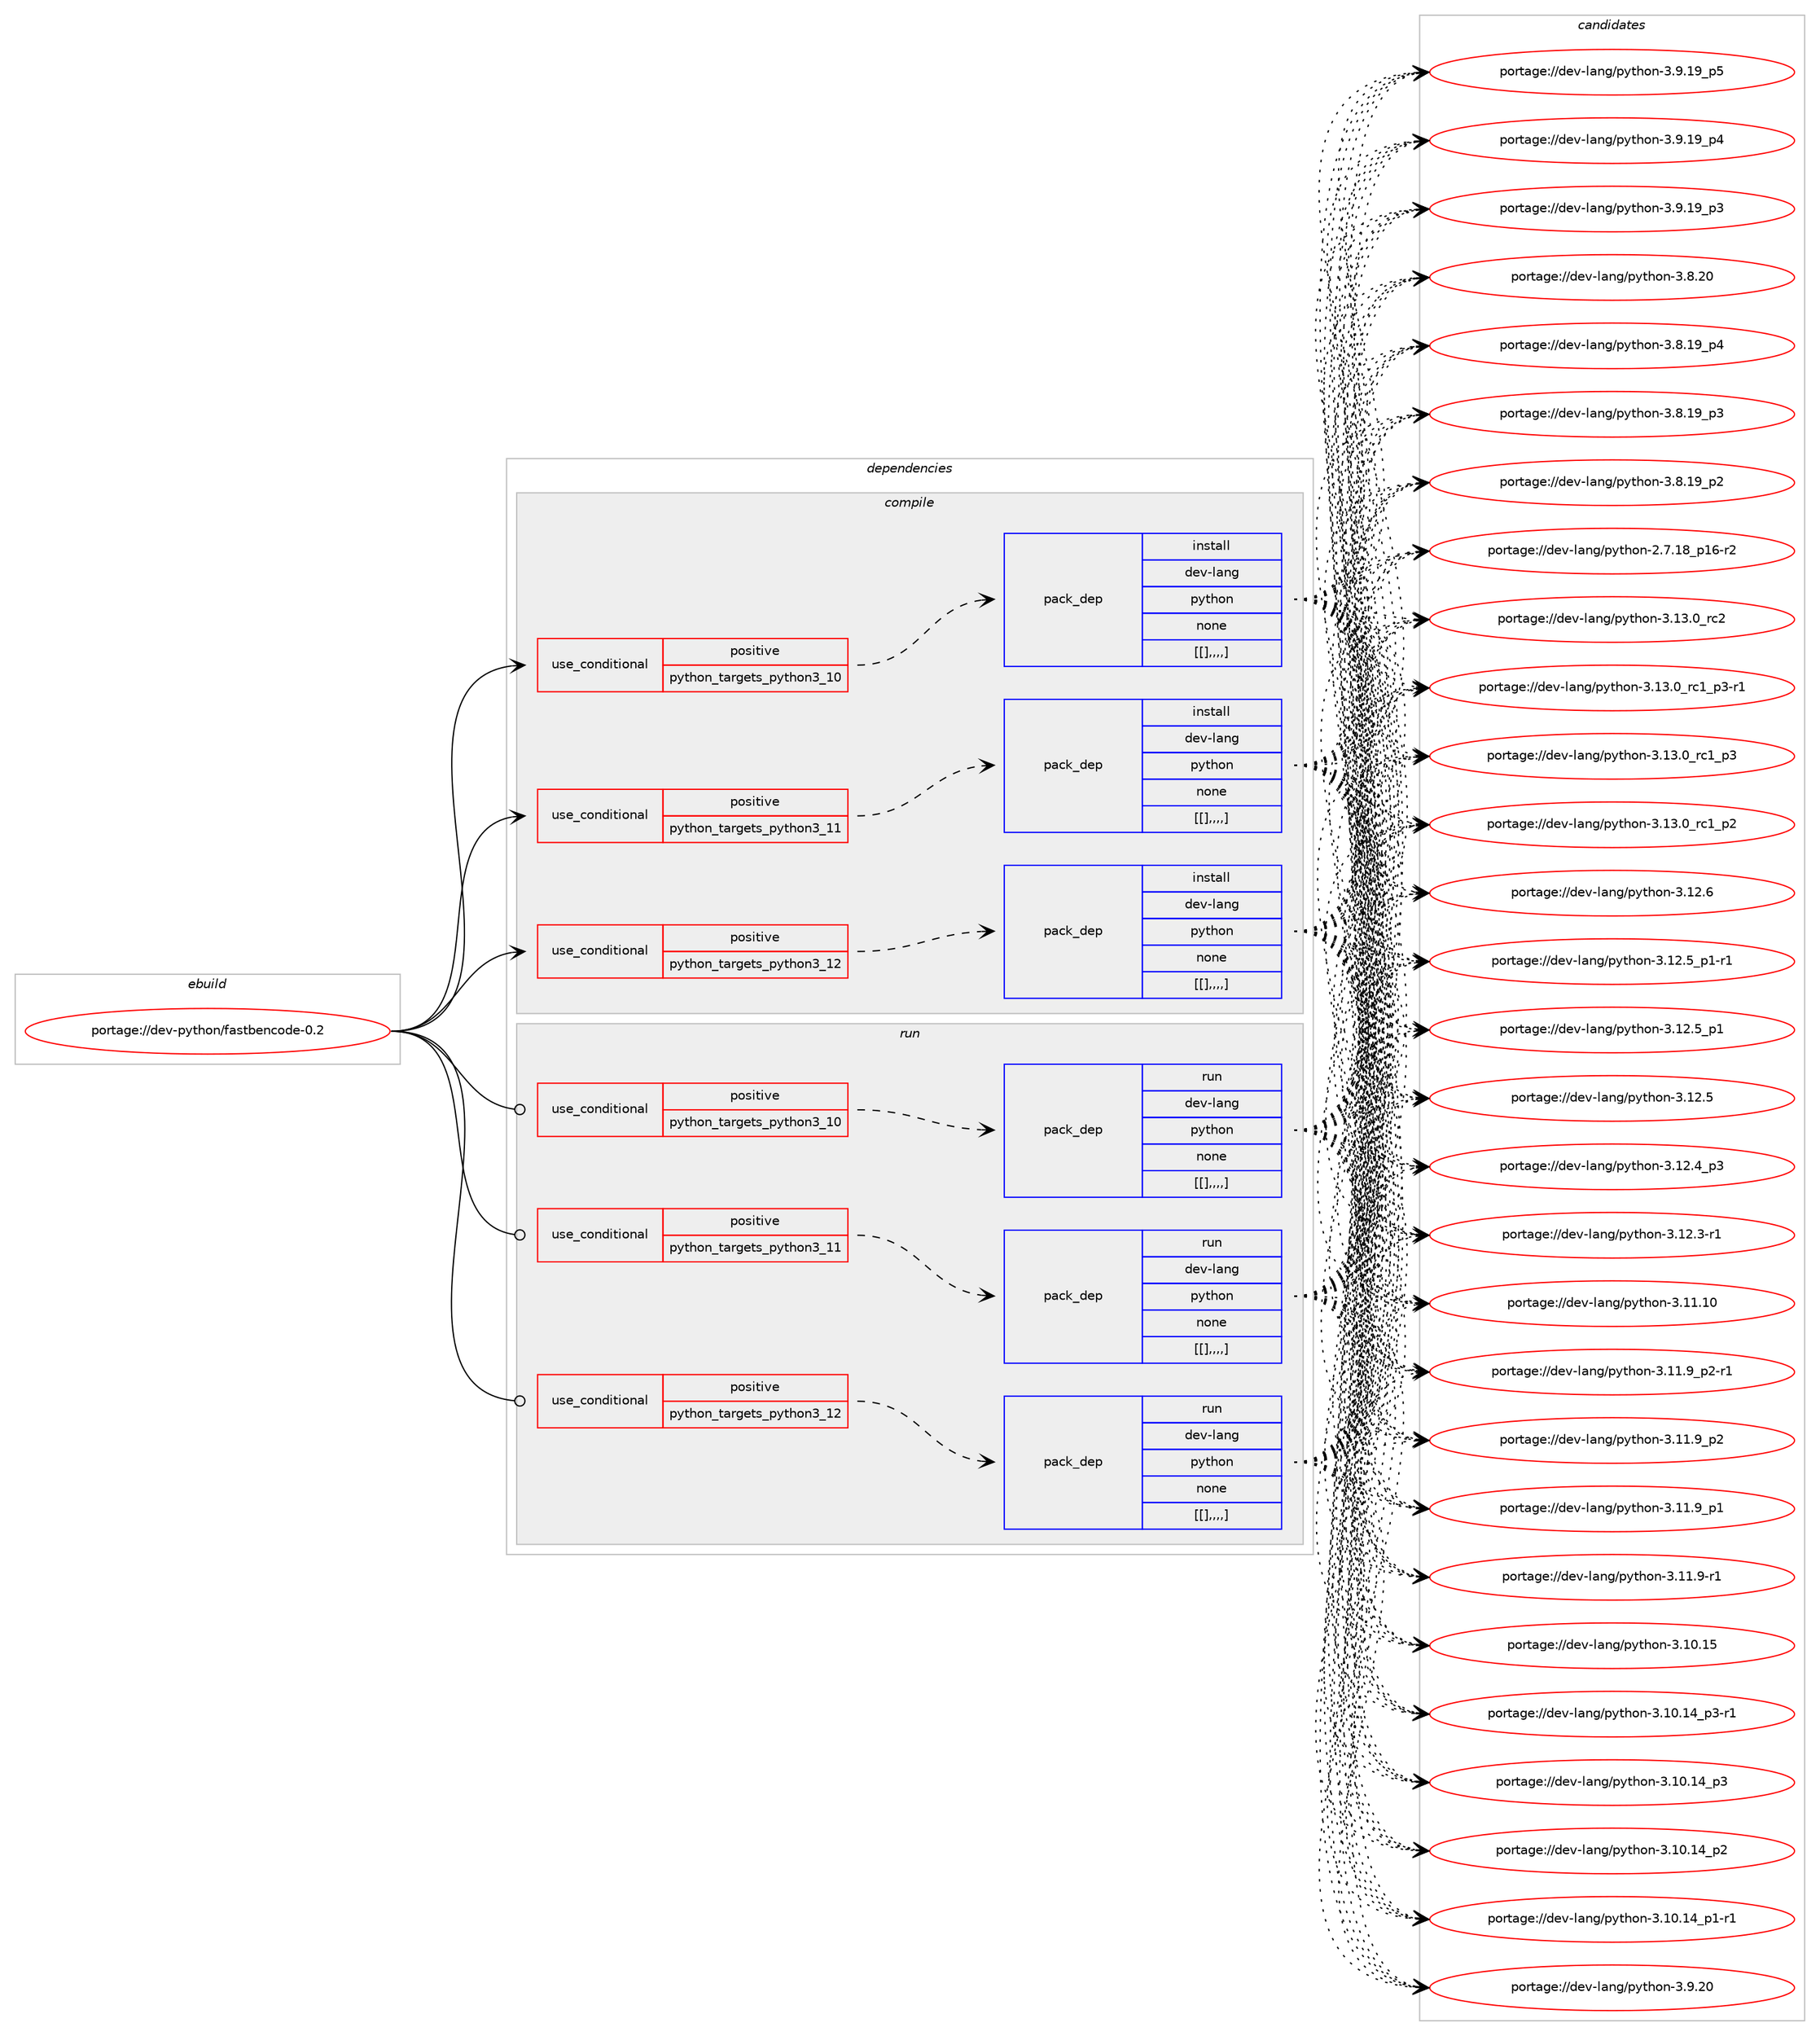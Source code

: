 digraph prolog {

# *************
# Graph options
# *************

newrank=true;
concentrate=true;
compound=true;
graph [rankdir=LR,fontname=Helvetica,fontsize=10,ranksep=1.5];#, ranksep=2.5, nodesep=0.2];
edge  [arrowhead=vee];
node  [fontname=Helvetica,fontsize=10];

# **********
# The ebuild
# **********

subgraph cluster_leftcol {
color=gray;
label=<<i>ebuild</i>>;
id [label="portage://dev-python/fastbencode-0.2", color=red, width=4, href="../dev-python/fastbencode-0.2.svg"];
}

# ****************
# The dependencies
# ****************

subgraph cluster_midcol {
color=gray;
label=<<i>dependencies</i>>;
subgraph cluster_compile {
fillcolor="#eeeeee";
style=filled;
label=<<i>compile</i>>;
subgraph cond33269 {
dependency147046 [label=<<TABLE BORDER="0" CELLBORDER="1" CELLSPACING="0" CELLPADDING="4"><TR><TD ROWSPAN="3" CELLPADDING="10">use_conditional</TD></TR><TR><TD>positive</TD></TR><TR><TD>python_targets_python3_10</TD></TR></TABLE>>, shape=none, color=red];
subgraph pack112559 {
dependency147047 [label=<<TABLE BORDER="0" CELLBORDER="1" CELLSPACING="0" CELLPADDING="4" WIDTH="220"><TR><TD ROWSPAN="6" CELLPADDING="30">pack_dep</TD></TR><TR><TD WIDTH="110">install</TD></TR><TR><TD>dev-lang</TD></TR><TR><TD>python</TD></TR><TR><TD>none</TD></TR><TR><TD>[[],,,,]</TD></TR></TABLE>>, shape=none, color=blue];
}
dependency147046:e -> dependency147047:w [weight=20,style="dashed",arrowhead="vee"];
}
id:e -> dependency147046:w [weight=20,style="solid",arrowhead="vee"];
subgraph cond33270 {
dependency147048 [label=<<TABLE BORDER="0" CELLBORDER="1" CELLSPACING="0" CELLPADDING="4"><TR><TD ROWSPAN="3" CELLPADDING="10">use_conditional</TD></TR><TR><TD>positive</TD></TR><TR><TD>python_targets_python3_11</TD></TR></TABLE>>, shape=none, color=red];
subgraph pack112560 {
dependency147049 [label=<<TABLE BORDER="0" CELLBORDER="1" CELLSPACING="0" CELLPADDING="4" WIDTH="220"><TR><TD ROWSPAN="6" CELLPADDING="30">pack_dep</TD></TR><TR><TD WIDTH="110">install</TD></TR><TR><TD>dev-lang</TD></TR><TR><TD>python</TD></TR><TR><TD>none</TD></TR><TR><TD>[[],,,,]</TD></TR></TABLE>>, shape=none, color=blue];
}
dependency147048:e -> dependency147049:w [weight=20,style="dashed",arrowhead="vee"];
}
id:e -> dependency147048:w [weight=20,style="solid",arrowhead="vee"];
subgraph cond33271 {
dependency147050 [label=<<TABLE BORDER="0" CELLBORDER="1" CELLSPACING="0" CELLPADDING="4"><TR><TD ROWSPAN="3" CELLPADDING="10">use_conditional</TD></TR><TR><TD>positive</TD></TR><TR><TD>python_targets_python3_12</TD></TR></TABLE>>, shape=none, color=red];
subgraph pack112561 {
dependency147051 [label=<<TABLE BORDER="0" CELLBORDER="1" CELLSPACING="0" CELLPADDING="4" WIDTH="220"><TR><TD ROWSPAN="6" CELLPADDING="30">pack_dep</TD></TR><TR><TD WIDTH="110">install</TD></TR><TR><TD>dev-lang</TD></TR><TR><TD>python</TD></TR><TR><TD>none</TD></TR><TR><TD>[[],,,,]</TD></TR></TABLE>>, shape=none, color=blue];
}
dependency147050:e -> dependency147051:w [weight=20,style="dashed",arrowhead="vee"];
}
id:e -> dependency147050:w [weight=20,style="solid",arrowhead="vee"];
}
subgraph cluster_compileandrun {
fillcolor="#eeeeee";
style=filled;
label=<<i>compile and run</i>>;
}
subgraph cluster_run {
fillcolor="#eeeeee";
style=filled;
label=<<i>run</i>>;
subgraph cond33272 {
dependency147052 [label=<<TABLE BORDER="0" CELLBORDER="1" CELLSPACING="0" CELLPADDING="4"><TR><TD ROWSPAN="3" CELLPADDING="10">use_conditional</TD></TR><TR><TD>positive</TD></TR><TR><TD>python_targets_python3_10</TD></TR></TABLE>>, shape=none, color=red];
subgraph pack112562 {
dependency147053 [label=<<TABLE BORDER="0" CELLBORDER="1" CELLSPACING="0" CELLPADDING="4" WIDTH="220"><TR><TD ROWSPAN="6" CELLPADDING="30">pack_dep</TD></TR><TR><TD WIDTH="110">run</TD></TR><TR><TD>dev-lang</TD></TR><TR><TD>python</TD></TR><TR><TD>none</TD></TR><TR><TD>[[],,,,]</TD></TR></TABLE>>, shape=none, color=blue];
}
dependency147052:e -> dependency147053:w [weight=20,style="dashed",arrowhead="vee"];
}
id:e -> dependency147052:w [weight=20,style="solid",arrowhead="odot"];
subgraph cond33273 {
dependency147054 [label=<<TABLE BORDER="0" CELLBORDER="1" CELLSPACING="0" CELLPADDING="4"><TR><TD ROWSPAN="3" CELLPADDING="10">use_conditional</TD></TR><TR><TD>positive</TD></TR><TR><TD>python_targets_python3_11</TD></TR></TABLE>>, shape=none, color=red];
subgraph pack112563 {
dependency147055 [label=<<TABLE BORDER="0" CELLBORDER="1" CELLSPACING="0" CELLPADDING="4" WIDTH="220"><TR><TD ROWSPAN="6" CELLPADDING="30">pack_dep</TD></TR><TR><TD WIDTH="110">run</TD></TR><TR><TD>dev-lang</TD></TR><TR><TD>python</TD></TR><TR><TD>none</TD></TR><TR><TD>[[],,,,]</TD></TR></TABLE>>, shape=none, color=blue];
}
dependency147054:e -> dependency147055:w [weight=20,style="dashed",arrowhead="vee"];
}
id:e -> dependency147054:w [weight=20,style="solid",arrowhead="odot"];
subgraph cond33274 {
dependency147056 [label=<<TABLE BORDER="0" CELLBORDER="1" CELLSPACING="0" CELLPADDING="4"><TR><TD ROWSPAN="3" CELLPADDING="10">use_conditional</TD></TR><TR><TD>positive</TD></TR><TR><TD>python_targets_python3_12</TD></TR></TABLE>>, shape=none, color=red];
subgraph pack112564 {
dependency147057 [label=<<TABLE BORDER="0" CELLBORDER="1" CELLSPACING="0" CELLPADDING="4" WIDTH="220"><TR><TD ROWSPAN="6" CELLPADDING="30">pack_dep</TD></TR><TR><TD WIDTH="110">run</TD></TR><TR><TD>dev-lang</TD></TR><TR><TD>python</TD></TR><TR><TD>none</TD></TR><TR><TD>[[],,,,]</TD></TR></TABLE>>, shape=none, color=blue];
}
dependency147056:e -> dependency147057:w [weight=20,style="dashed",arrowhead="vee"];
}
id:e -> dependency147056:w [weight=20,style="solid",arrowhead="odot"];
}
}

# **************
# The candidates
# **************

subgraph cluster_choices {
rank=same;
color=gray;
label=<<i>candidates</i>>;

subgraph choice112559 {
color=black;
nodesep=1;
choice10010111845108971101034711212111610411111045514649514648951149950 [label="portage://dev-lang/python-3.13.0_rc2", color=red, width=4,href="../dev-lang/python-3.13.0_rc2.svg"];
choice1001011184510897110103471121211161041111104551464951464895114994995112514511449 [label="portage://dev-lang/python-3.13.0_rc1_p3-r1", color=red, width=4,href="../dev-lang/python-3.13.0_rc1_p3-r1.svg"];
choice100101118451089711010347112121116104111110455146495146489511499499511251 [label="portage://dev-lang/python-3.13.0_rc1_p3", color=red, width=4,href="../dev-lang/python-3.13.0_rc1_p3.svg"];
choice100101118451089711010347112121116104111110455146495146489511499499511250 [label="portage://dev-lang/python-3.13.0_rc1_p2", color=red, width=4,href="../dev-lang/python-3.13.0_rc1_p2.svg"];
choice10010111845108971101034711212111610411111045514649504654 [label="portage://dev-lang/python-3.12.6", color=red, width=4,href="../dev-lang/python-3.12.6.svg"];
choice1001011184510897110103471121211161041111104551464950465395112494511449 [label="portage://dev-lang/python-3.12.5_p1-r1", color=red, width=4,href="../dev-lang/python-3.12.5_p1-r1.svg"];
choice100101118451089711010347112121116104111110455146495046539511249 [label="portage://dev-lang/python-3.12.5_p1", color=red, width=4,href="../dev-lang/python-3.12.5_p1.svg"];
choice10010111845108971101034711212111610411111045514649504653 [label="portage://dev-lang/python-3.12.5", color=red, width=4,href="../dev-lang/python-3.12.5.svg"];
choice100101118451089711010347112121116104111110455146495046529511251 [label="portage://dev-lang/python-3.12.4_p3", color=red, width=4,href="../dev-lang/python-3.12.4_p3.svg"];
choice100101118451089711010347112121116104111110455146495046514511449 [label="portage://dev-lang/python-3.12.3-r1", color=red, width=4,href="../dev-lang/python-3.12.3-r1.svg"];
choice1001011184510897110103471121211161041111104551464949464948 [label="portage://dev-lang/python-3.11.10", color=red, width=4,href="../dev-lang/python-3.11.10.svg"];
choice1001011184510897110103471121211161041111104551464949465795112504511449 [label="portage://dev-lang/python-3.11.9_p2-r1", color=red, width=4,href="../dev-lang/python-3.11.9_p2-r1.svg"];
choice100101118451089711010347112121116104111110455146494946579511250 [label="portage://dev-lang/python-3.11.9_p2", color=red, width=4,href="../dev-lang/python-3.11.9_p2.svg"];
choice100101118451089711010347112121116104111110455146494946579511249 [label="portage://dev-lang/python-3.11.9_p1", color=red, width=4,href="../dev-lang/python-3.11.9_p1.svg"];
choice100101118451089711010347112121116104111110455146494946574511449 [label="portage://dev-lang/python-3.11.9-r1", color=red, width=4,href="../dev-lang/python-3.11.9-r1.svg"];
choice1001011184510897110103471121211161041111104551464948464953 [label="portage://dev-lang/python-3.10.15", color=red, width=4,href="../dev-lang/python-3.10.15.svg"];
choice100101118451089711010347112121116104111110455146494846495295112514511449 [label="portage://dev-lang/python-3.10.14_p3-r1", color=red, width=4,href="../dev-lang/python-3.10.14_p3-r1.svg"];
choice10010111845108971101034711212111610411111045514649484649529511251 [label="portage://dev-lang/python-3.10.14_p3", color=red, width=4,href="../dev-lang/python-3.10.14_p3.svg"];
choice10010111845108971101034711212111610411111045514649484649529511250 [label="portage://dev-lang/python-3.10.14_p2", color=red, width=4,href="../dev-lang/python-3.10.14_p2.svg"];
choice100101118451089711010347112121116104111110455146494846495295112494511449 [label="portage://dev-lang/python-3.10.14_p1-r1", color=red, width=4,href="../dev-lang/python-3.10.14_p1-r1.svg"];
choice10010111845108971101034711212111610411111045514657465048 [label="portage://dev-lang/python-3.9.20", color=red, width=4,href="../dev-lang/python-3.9.20.svg"];
choice100101118451089711010347112121116104111110455146574649579511253 [label="portage://dev-lang/python-3.9.19_p5", color=red, width=4,href="../dev-lang/python-3.9.19_p5.svg"];
choice100101118451089711010347112121116104111110455146574649579511252 [label="portage://dev-lang/python-3.9.19_p4", color=red, width=4,href="../dev-lang/python-3.9.19_p4.svg"];
choice100101118451089711010347112121116104111110455146574649579511251 [label="portage://dev-lang/python-3.9.19_p3", color=red, width=4,href="../dev-lang/python-3.9.19_p3.svg"];
choice10010111845108971101034711212111610411111045514656465048 [label="portage://dev-lang/python-3.8.20", color=red, width=4,href="../dev-lang/python-3.8.20.svg"];
choice100101118451089711010347112121116104111110455146564649579511252 [label="portage://dev-lang/python-3.8.19_p4", color=red, width=4,href="../dev-lang/python-3.8.19_p4.svg"];
choice100101118451089711010347112121116104111110455146564649579511251 [label="portage://dev-lang/python-3.8.19_p3", color=red, width=4,href="../dev-lang/python-3.8.19_p3.svg"];
choice100101118451089711010347112121116104111110455146564649579511250 [label="portage://dev-lang/python-3.8.19_p2", color=red, width=4,href="../dev-lang/python-3.8.19_p2.svg"];
choice100101118451089711010347112121116104111110455046554649569511249544511450 [label="portage://dev-lang/python-2.7.18_p16-r2", color=red, width=4,href="../dev-lang/python-2.7.18_p16-r2.svg"];
dependency147047:e -> choice10010111845108971101034711212111610411111045514649514648951149950:w [style=dotted,weight="100"];
dependency147047:e -> choice1001011184510897110103471121211161041111104551464951464895114994995112514511449:w [style=dotted,weight="100"];
dependency147047:e -> choice100101118451089711010347112121116104111110455146495146489511499499511251:w [style=dotted,weight="100"];
dependency147047:e -> choice100101118451089711010347112121116104111110455146495146489511499499511250:w [style=dotted,weight="100"];
dependency147047:e -> choice10010111845108971101034711212111610411111045514649504654:w [style=dotted,weight="100"];
dependency147047:e -> choice1001011184510897110103471121211161041111104551464950465395112494511449:w [style=dotted,weight="100"];
dependency147047:e -> choice100101118451089711010347112121116104111110455146495046539511249:w [style=dotted,weight="100"];
dependency147047:e -> choice10010111845108971101034711212111610411111045514649504653:w [style=dotted,weight="100"];
dependency147047:e -> choice100101118451089711010347112121116104111110455146495046529511251:w [style=dotted,weight="100"];
dependency147047:e -> choice100101118451089711010347112121116104111110455146495046514511449:w [style=dotted,weight="100"];
dependency147047:e -> choice1001011184510897110103471121211161041111104551464949464948:w [style=dotted,weight="100"];
dependency147047:e -> choice1001011184510897110103471121211161041111104551464949465795112504511449:w [style=dotted,weight="100"];
dependency147047:e -> choice100101118451089711010347112121116104111110455146494946579511250:w [style=dotted,weight="100"];
dependency147047:e -> choice100101118451089711010347112121116104111110455146494946579511249:w [style=dotted,weight="100"];
dependency147047:e -> choice100101118451089711010347112121116104111110455146494946574511449:w [style=dotted,weight="100"];
dependency147047:e -> choice1001011184510897110103471121211161041111104551464948464953:w [style=dotted,weight="100"];
dependency147047:e -> choice100101118451089711010347112121116104111110455146494846495295112514511449:w [style=dotted,weight="100"];
dependency147047:e -> choice10010111845108971101034711212111610411111045514649484649529511251:w [style=dotted,weight="100"];
dependency147047:e -> choice10010111845108971101034711212111610411111045514649484649529511250:w [style=dotted,weight="100"];
dependency147047:e -> choice100101118451089711010347112121116104111110455146494846495295112494511449:w [style=dotted,weight="100"];
dependency147047:e -> choice10010111845108971101034711212111610411111045514657465048:w [style=dotted,weight="100"];
dependency147047:e -> choice100101118451089711010347112121116104111110455146574649579511253:w [style=dotted,weight="100"];
dependency147047:e -> choice100101118451089711010347112121116104111110455146574649579511252:w [style=dotted,weight="100"];
dependency147047:e -> choice100101118451089711010347112121116104111110455146574649579511251:w [style=dotted,weight="100"];
dependency147047:e -> choice10010111845108971101034711212111610411111045514656465048:w [style=dotted,weight="100"];
dependency147047:e -> choice100101118451089711010347112121116104111110455146564649579511252:w [style=dotted,weight="100"];
dependency147047:e -> choice100101118451089711010347112121116104111110455146564649579511251:w [style=dotted,weight="100"];
dependency147047:e -> choice100101118451089711010347112121116104111110455146564649579511250:w [style=dotted,weight="100"];
dependency147047:e -> choice100101118451089711010347112121116104111110455046554649569511249544511450:w [style=dotted,weight="100"];
}
subgraph choice112560 {
color=black;
nodesep=1;
choice10010111845108971101034711212111610411111045514649514648951149950 [label="portage://dev-lang/python-3.13.0_rc2", color=red, width=4,href="../dev-lang/python-3.13.0_rc2.svg"];
choice1001011184510897110103471121211161041111104551464951464895114994995112514511449 [label="portage://dev-lang/python-3.13.0_rc1_p3-r1", color=red, width=4,href="../dev-lang/python-3.13.0_rc1_p3-r1.svg"];
choice100101118451089711010347112121116104111110455146495146489511499499511251 [label="portage://dev-lang/python-3.13.0_rc1_p3", color=red, width=4,href="../dev-lang/python-3.13.0_rc1_p3.svg"];
choice100101118451089711010347112121116104111110455146495146489511499499511250 [label="portage://dev-lang/python-3.13.0_rc1_p2", color=red, width=4,href="../dev-lang/python-3.13.0_rc1_p2.svg"];
choice10010111845108971101034711212111610411111045514649504654 [label="portage://dev-lang/python-3.12.6", color=red, width=4,href="../dev-lang/python-3.12.6.svg"];
choice1001011184510897110103471121211161041111104551464950465395112494511449 [label="portage://dev-lang/python-3.12.5_p1-r1", color=red, width=4,href="../dev-lang/python-3.12.5_p1-r1.svg"];
choice100101118451089711010347112121116104111110455146495046539511249 [label="portage://dev-lang/python-3.12.5_p1", color=red, width=4,href="../dev-lang/python-3.12.5_p1.svg"];
choice10010111845108971101034711212111610411111045514649504653 [label="portage://dev-lang/python-3.12.5", color=red, width=4,href="../dev-lang/python-3.12.5.svg"];
choice100101118451089711010347112121116104111110455146495046529511251 [label="portage://dev-lang/python-3.12.4_p3", color=red, width=4,href="../dev-lang/python-3.12.4_p3.svg"];
choice100101118451089711010347112121116104111110455146495046514511449 [label="portage://dev-lang/python-3.12.3-r1", color=red, width=4,href="../dev-lang/python-3.12.3-r1.svg"];
choice1001011184510897110103471121211161041111104551464949464948 [label="portage://dev-lang/python-3.11.10", color=red, width=4,href="../dev-lang/python-3.11.10.svg"];
choice1001011184510897110103471121211161041111104551464949465795112504511449 [label="portage://dev-lang/python-3.11.9_p2-r1", color=red, width=4,href="../dev-lang/python-3.11.9_p2-r1.svg"];
choice100101118451089711010347112121116104111110455146494946579511250 [label="portage://dev-lang/python-3.11.9_p2", color=red, width=4,href="../dev-lang/python-3.11.9_p2.svg"];
choice100101118451089711010347112121116104111110455146494946579511249 [label="portage://dev-lang/python-3.11.9_p1", color=red, width=4,href="../dev-lang/python-3.11.9_p1.svg"];
choice100101118451089711010347112121116104111110455146494946574511449 [label="portage://dev-lang/python-3.11.9-r1", color=red, width=4,href="../dev-lang/python-3.11.9-r1.svg"];
choice1001011184510897110103471121211161041111104551464948464953 [label="portage://dev-lang/python-3.10.15", color=red, width=4,href="../dev-lang/python-3.10.15.svg"];
choice100101118451089711010347112121116104111110455146494846495295112514511449 [label="portage://dev-lang/python-3.10.14_p3-r1", color=red, width=4,href="../dev-lang/python-3.10.14_p3-r1.svg"];
choice10010111845108971101034711212111610411111045514649484649529511251 [label="portage://dev-lang/python-3.10.14_p3", color=red, width=4,href="../dev-lang/python-3.10.14_p3.svg"];
choice10010111845108971101034711212111610411111045514649484649529511250 [label="portage://dev-lang/python-3.10.14_p2", color=red, width=4,href="../dev-lang/python-3.10.14_p2.svg"];
choice100101118451089711010347112121116104111110455146494846495295112494511449 [label="portage://dev-lang/python-3.10.14_p1-r1", color=red, width=4,href="../dev-lang/python-3.10.14_p1-r1.svg"];
choice10010111845108971101034711212111610411111045514657465048 [label="portage://dev-lang/python-3.9.20", color=red, width=4,href="../dev-lang/python-3.9.20.svg"];
choice100101118451089711010347112121116104111110455146574649579511253 [label="portage://dev-lang/python-3.9.19_p5", color=red, width=4,href="../dev-lang/python-3.9.19_p5.svg"];
choice100101118451089711010347112121116104111110455146574649579511252 [label="portage://dev-lang/python-3.9.19_p4", color=red, width=4,href="../dev-lang/python-3.9.19_p4.svg"];
choice100101118451089711010347112121116104111110455146574649579511251 [label="portage://dev-lang/python-3.9.19_p3", color=red, width=4,href="../dev-lang/python-3.9.19_p3.svg"];
choice10010111845108971101034711212111610411111045514656465048 [label="portage://dev-lang/python-3.8.20", color=red, width=4,href="../dev-lang/python-3.8.20.svg"];
choice100101118451089711010347112121116104111110455146564649579511252 [label="portage://dev-lang/python-3.8.19_p4", color=red, width=4,href="../dev-lang/python-3.8.19_p4.svg"];
choice100101118451089711010347112121116104111110455146564649579511251 [label="portage://dev-lang/python-3.8.19_p3", color=red, width=4,href="../dev-lang/python-3.8.19_p3.svg"];
choice100101118451089711010347112121116104111110455146564649579511250 [label="portage://dev-lang/python-3.8.19_p2", color=red, width=4,href="../dev-lang/python-3.8.19_p2.svg"];
choice100101118451089711010347112121116104111110455046554649569511249544511450 [label="portage://dev-lang/python-2.7.18_p16-r2", color=red, width=4,href="../dev-lang/python-2.7.18_p16-r2.svg"];
dependency147049:e -> choice10010111845108971101034711212111610411111045514649514648951149950:w [style=dotted,weight="100"];
dependency147049:e -> choice1001011184510897110103471121211161041111104551464951464895114994995112514511449:w [style=dotted,weight="100"];
dependency147049:e -> choice100101118451089711010347112121116104111110455146495146489511499499511251:w [style=dotted,weight="100"];
dependency147049:e -> choice100101118451089711010347112121116104111110455146495146489511499499511250:w [style=dotted,weight="100"];
dependency147049:e -> choice10010111845108971101034711212111610411111045514649504654:w [style=dotted,weight="100"];
dependency147049:e -> choice1001011184510897110103471121211161041111104551464950465395112494511449:w [style=dotted,weight="100"];
dependency147049:e -> choice100101118451089711010347112121116104111110455146495046539511249:w [style=dotted,weight="100"];
dependency147049:e -> choice10010111845108971101034711212111610411111045514649504653:w [style=dotted,weight="100"];
dependency147049:e -> choice100101118451089711010347112121116104111110455146495046529511251:w [style=dotted,weight="100"];
dependency147049:e -> choice100101118451089711010347112121116104111110455146495046514511449:w [style=dotted,weight="100"];
dependency147049:e -> choice1001011184510897110103471121211161041111104551464949464948:w [style=dotted,weight="100"];
dependency147049:e -> choice1001011184510897110103471121211161041111104551464949465795112504511449:w [style=dotted,weight="100"];
dependency147049:e -> choice100101118451089711010347112121116104111110455146494946579511250:w [style=dotted,weight="100"];
dependency147049:e -> choice100101118451089711010347112121116104111110455146494946579511249:w [style=dotted,weight="100"];
dependency147049:e -> choice100101118451089711010347112121116104111110455146494946574511449:w [style=dotted,weight="100"];
dependency147049:e -> choice1001011184510897110103471121211161041111104551464948464953:w [style=dotted,weight="100"];
dependency147049:e -> choice100101118451089711010347112121116104111110455146494846495295112514511449:w [style=dotted,weight="100"];
dependency147049:e -> choice10010111845108971101034711212111610411111045514649484649529511251:w [style=dotted,weight="100"];
dependency147049:e -> choice10010111845108971101034711212111610411111045514649484649529511250:w [style=dotted,weight="100"];
dependency147049:e -> choice100101118451089711010347112121116104111110455146494846495295112494511449:w [style=dotted,weight="100"];
dependency147049:e -> choice10010111845108971101034711212111610411111045514657465048:w [style=dotted,weight="100"];
dependency147049:e -> choice100101118451089711010347112121116104111110455146574649579511253:w [style=dotted,weight="100"];
dependency147049:e -> choice100101118451089711010347112121116104111110455146574649579511252:w [style=dotted,weight="100"];
dependency147049:e -> choice100101118451089711010347112121116104111110455146574649579511251:w [style=dotted,weight="100"];
dependency147049:e -> choice10010111845108971101034711212111610411111045514656465048:w [style=dotted,weight="100"];
dependency147049:e -> choice100101118451089711010347112121116104111110455146564649579511252:w [style=dotted,weight="100"];
dependency147049:e -> choice100101118451089711010347112121116104111110455146564649579511251:w [style=dotted,weight="100"];
dependency147049:e -> choice100101118451089711010347112121116104111110455146564649579511250:w [style=dotted,weight="100"];
dependency147049:e -> choice100101118451089711010347112121116104111110455046554649569511249544511450:w [style=dotted,weight="100"];
}
subgraph choice112561 {
color=black;
nodesep=1;
choice10010111845108971101034711212111610411111045514649514648951149950 [label="portage://dev-lang/python-3.13.0_rc2", color=red, width=4,href="../dev-lang/python-3.13.0_rc2.svg"];
choice1001011184510897110103471121211161041111104551464951464895114994995112514511449 [label="portage://dev-lang/python-3.13.0_rc1_p3-r1", color=red, width=4,href="../dev-lang/python-3.13.0_rc1_p3-r1.svg"];
choice100101118451089711010347112121116104111110455146495146489511499499511251 [label="portage://dev-lang/python-3.13.0_rc1_p3", color=red, width=4,href="../dev-lang/python-3.13.0_rc1_p3.svg"];
choice100101118451089711010347112121116104111110455146495146489511499499511250 [label="portage://dev-lang/python-3.13.0_rc1_p2", color=red, width=4,href="../dev-lang/python-3.13.0_rc1_p2.svg"];
choice10010111845108971101034711212111610411111045514649504654 [label="portage://dev-lang/python-3.12.6", color=red, width=4,href="../dev-lang/python-3.12.6.svg"];
choice1001011184510897110103471121211161041111104551464950465395112494511449 [label="portage://dev-lang/python-3.12.5_p1-r1", color=red, width=4,href="../dev-lang/python-3.12.5_p1-r1.svg"];
choice100101118451089711010347112121116104111110455146495046539511249 [label="portage://dev-lang/python-3.12.5_p1", color=red, width=4,href="../dev-lang/python-3.12.5_p1.svg"];
choice10010111845108971101034711212111610411111045514649504653 [label="portage://dev-lang/python-3.12.5", color=red, width=4,href="../dev-lang/python-3.12.5.svg"];
choice100101118451089711010347112121116104111110455146495046529511251 [label="portage://dev-lang/python-3.12.4_p3", color=red, width=4,href="../dev-lang/python-3.12.4_p3.svg"];
choice100101118451089711010347112121116104111110455146495046514511449 [label="portage://dev-lang/python-3.12.3-r1", color=red, width=4,href="../dev-lang/python-3.12.3-r1.svg"];
choice1001011184510897110103471121211161041111104551464949464948 [label="portage://dev-lang/python-3.11.10", color=red, width=4,href="../dev-lang/python-3.11.10.svg"];
choice1001011184510897110103471121211161041111104551464949465795112504511449 [label="portage://dev-lang/python-3.11.9_p2-r1", color=red, width=4,href="../dev-lang/python-3.11.9_p2-r1.svg"];
choice100101118451089711010347112121116104111110455146494946579511250 [label="portage://dev-lang/python-3.11.9_p2", color=red, width=4,href="../dev-lang/python-3.11.9_p2.svg"];
choice100101118451089711010347112121116104111110455146494946579511249 [label="portage://dev-lang/python-3.11.9_p1", color=red, width=4,href="../dev-lang/python-3.11.9_p1.svg"];
choice100101118451089711010347112121116104111110455146494946574511449 [label="portage://dev-lang/python-3.11.9-r1", color=red, width=4,href="../dev-lang/python-3.11.9-r1.svg"];
choice1001011184510897110103471121211161041111104551464948464953 [label="portage://dev-lang/python-3.10.15", color=red, width=4,href="../dev-lang/python-3.10.15.svg"];
choice100101118451089711010347112121116104111110455146494846495295112514511449 [label="portage://dev-lang/python-3.10.14_p3-r1", color=red, width=4,href="../dev-lang/python-3.10.14_p3-r1.svg"];
choice10010111845108971101034711212111610411111045514649484649529511251 [label="portage://dev-lang/python-3.10.14_p3", color=red, width=4,href="../dev-lang/python-3.10.14_p3.svg"];
choice10010111845108971101034711212111610411111045514649484649529511250 [label="portage://dev-lang/python-3.10.14_p2", color=red, width=4,href="../dev-lang/python-3.10.14_p2.svg"];
choice100101118451089711010347112121116104111110455146494846495295112494511449 [label="portage://dev-lang/python-3.10.14_p1-r1", color=red, width=4,href="../dev-lang/python-3.10.14_p1-r1.svg"];
choice10010111845108971101034711212111610411111045514657465048 [label="portage://dev-lang/python-3.9.20", color=red, width=4,href="../dev-lang/python-3.9.20.svg"];
choice100101118451089711010347112121116104111110455146574649579511253 [label="portage://dev-lang/python-3.9.19_p5", color=red, width=4,href="../dev-lang/python-3.9.19_p5.svg"];
choice100101118451089711010347112121116104111110455146574649579511252 [label="portage://dev-lang/python-3.9.19_p4", color=red, width=4,href="../dev-lang/python-3.9.19_p4.svg"];
choice100101118451089711010347112121116104111110455146574649579511251 [label="portage://dev-lang/python-3.9.19_p3", color=red, width=4,href="../dev-lang/python-3.9.19_p3.svg"];
choice10010111845108971101034711212111610411111045514656465048 [label="portage://dev-lang/python-3.8.20", color=red, width=4,href="../dev-lang/python-3.8.20.svg"];
choice100101118451089711010347112121116104111110455146564649579511252 [label="portage://dev-lang/python-3.8.19_p4", color=red, width=4,href="../dev-lang/python-3.8.19_p4.svg"];
choice100101118451089711010347112121116104111110455146564649579511251 [label="portage://dev-lang/python-3.8.19_p3", color=red, width=4,href="../dev-lang/python-3.8.19_p3.svg"];
choice100101118451089711010347112121116104111110455146564649579511250 [label="portage://dev-lang/python-3.8.19_p2", color=red, width=4,href="../dev-lang/python-3.8.19_p2.svg"];
choice100101118451089711010347112121116104111110455046554649569511249544511450 [label="portage://dev-lang/python-2.7.18_p16-r2", color=red, width=4,href="../dev-lang/python-2.7.18_p16-r2.svg"];
dependency147051:e -> choice10010111845108971101034711212111610411111045514649514648951149950:w [style=dotted,weight="100"];
dependency147051:e -> choice1001011184510897110103471121211161041111104551464951464895114994995112514511449:w [style=dotted,weight="100"];
dependency147051:e -> choice100101118451089711010347112121116104111110455146495146489511499499511251:w [style=dotted,weight="100"];
dependency147051:e -> choice100101118451089711010347112121116104111110455146495146489511499499511250:w [style=dotted,weight="100"];
dependency147051:e -> choice10010111845108971101034711212111610411111045514649504654:w [style=dotted,weight="100"];
dependency147051:e -> choice1001011184510897110103471121211161041111104551464950465395112494511449:w [style=dotted,weight="100"];
dependency147051:e -> choice100101118451089711010347112121116104111110455146495046539511249:w [style=dotted,weight="100"];
dependency147051:e -> choice10010111845108971101034711212111610411111045514649504653:w [style=dotted,weight="100"];
dependency147051:e -> choice100101118451089711010347112121116104111110455146495046529511251:w [style=dotted,weight="100"];
dependency147051:e -> choice100101118451089711010347112121116104111110455146495046514511449:w [style=dotted,weight="100"];
dependency147051:e -> choice1001011184510897110103471121211161041111104551464949464948:w [style=dotted,weight="100"];
dependency147051:e -> choice1001011184510897110103471121211161041111104551464949465795112504511449:w [style=dotted,weight="100"];
dependency147051:e -> choice100101118451089711010347112121116104111110455146494946579511250:w [style=dotted,weight="100"];
dependency147051:e -> choice100101118451089711010347112121116104111110455146494946579511249:w [style=dotted,weight="100"];
dependency147051:e -> choice100101118451089711010347112121116104111110455146494946574511449:w [style=dotted,weight="100"];
dependency147051:e -> choice1001011184510897110103471121211161041111104551464948464953:w [style=dotted,weight="100"];
dependency147051:e -> choice100101118451089711010347112121116104111110455146494846495295112514511449:w [style=dotted,weight="100"];
dependency147051:e -> choice10010111845108971101034711212111610411111045514649484649529511251:w [style=dotted,weight="100"];
dependency147051:e -> choice10010111845108971101034711212111610411111045514649484649529511250:w [style=dotted,weight="100"];
dependency147051:e -> choice100101118451089711010347112121116104111110455146494846495295112494511449:w [style=dotted,weight="100"];
dependency147051:e -> choice10010111845108971101034711212111610411111045514657465048:w [style=dotted,weight="100"];
dependency147051:e -> choice100101118451089711010347112121116104111110455146574649579511253:w [style=dotted,weight="100"];
dependency147051:e -> choice100101118451089711010347112121116104111110455146574649579511252:w [style=dotted,weight="100"];
dependency147051:e -> choice100101118451089711010347112121116104111110455146574649579511251:w [style=dotted,weight="100"];
dependency147051:e -> choice10010111845108971101034711212111610411111045514656465048:w [style=dotted,weight="100"];
dependency147051:e -> choice100101118451089711010347112121116104111110455146564649579511252:w [style=dotted,weight="100"];
dependency147051:e -> choice100101118451089711010347112121116104111110455146564649579511251:w [style=dotted,weight="100"];
dependency147051:e -> choice100101118451089711010347112121116104111110455146564649579511250:w [style=dotted,weight="100"];
dependency147051:e -> choice100101118451089711010347112121116104111110455046554649569511249544511450:w [style=dotted,weight="100"];
}
subgraph choice112562 {
color=black;
nodesep=1;
choice10010111845108971101034711212111610411111045514649514648951149950 [label="portage://dev-lang/python-3.13.0_rc2", color=red, width=4,href="../dev-lang/python-3.13.0_rc2.svg"];
choice1001011184510897110103471121211161041111104551464951464895114994995112514511449 [label="portage://dev-lang/python-3.13.0_rc1_p3-r1", color=red, width=4,href="../dev-lang/python-3.13.0_rc1_p3-r1.svg"];
choice100101118451089711010347112121116104111110455146495146489511499499511251 [label="portage://dev-lang/python-3.13.0_rc1_p3", color=red, width=4,href="../dev-lang/python-3.13.0_rc1_p3.svg"];
choice100101118451089711010347112121116104111110455146495146489511499499511250 [label="portage://dev-lang/python-3.13.0_rc1_p2", color=red, width=4,href="../dev-lang/python-3.13.0_rc1_p2.svg"];
choice10010111845108971101034711212111610411111045514649504654 [label="portage://dev-lang/python-3.12.6", color=red, width=4,href="../dev-lang/python-3.12.6.svg"];
choice1001011184510897110103471121211161041111104551464950465395112494511449 [label="portage://dev-lang/python-3.12.5_p1-r1", color=red, width=4,href="../dev-lang/python-3.12.5_p1-r1.svg"];
choice100101118451089711010347112121116104111110455146495046539511249 [label="portage://dev-lang/python-3.12.5_p1", color=red, width=4,href="../dev-lang/python-3.12.5_p1.svg"];
choice10010111845108971101034711212111610411111045514649504653 [label="portage://dev-lang/python-3.12.5", color=red, width=4,href="../dev-lang/python-3.12.5.svg"];
choice100101118451089711010347112121116104111110455146495046529511251 [label="portage://dev-lang/python-3.12.4_p3", color=red, width=4,href="../dev-lang/python-3.12.4_p3.svg"];
choice100101118451089711010347112121116104111110455146495046514511449 [label="portage://dev-lang/python-3.12.3-r1", color=red, width=4,href="../dev-lang/python-3.12.3-r1.svg"];
choice1001011184510897110103471121211161041111104551464949464948 [label="portage://dev-lang/python-3.11.10", color=red, width=4,href="../dev-lang/python-3.11.10.svg"];
choice1001011184510897110103471121211161041111104551464949465795112504511449 [label="portage://dev-lang/python-3.11.9_p2-r1", color=red, width=4,href="../dev-lang/python-3.11.9_p2-r1.svg"];
choice100101118451089711010347112121116104111110455146494946579511250 [label="portage://dev-lang/python-3.11.9_p2", color=red, width=4,href="../dev-lang/python-3.11.9_p2.svg"];
choice100101118451089711010347112121116104111110455146494946579511249 [label="portage://dev-lang/python-3.11.9_p1", color=red, width=4,href="../dev-lang/python-3.11.9_p1.svg"];
choice100101118451089711010347112121116104111110455146494946574511449 [label="portage://dev-lang/python-3.11.9-r1", color=red, width=4,href="../dev-lang/python-3.11.9-r1.svg"];
choice1001011184510897110103471121211161041111104551464948464953 [label="portage://dev-lang/python-3.10.15", color=red, width=4,href="../dev-lang/python-3.10.15.svg"];
choice100101118451089711010347112121116104111110455146494846495295112514511449 [label="portage://dev-lang/python-3.10.14_p3-r1", color=red, width=4,href="../dev-lang/python-3.10.14_p3-r1.svg"];
choice10010111845108971101034711212111610411111045514649484649529511251 [label="portage://dev-lang/python-3.10.14_p3", color=red, width=4,href="../dev-lang/python-3.10.14_p3.svg"];
choice10010111845108971101034711212111610411111045514649484649529511250 [label="portage://dev-lang/python-3.10.14_p2", color=red, width=4,href="../dev-lang/python-3.10.14_p2.svg"];
choice100101118451089711010347112121116104111110455146494846495295112494511449 [label="portage://dev-lang/python-3.10.14_p1-r1", color=red, width=4,href="../dev-lang/python-3.10.14_p1-r1.svg"];
choice10010111845108971101034711212111610411111045514657465048 [label="portage://dev-lang/python-3.9.20", color=red, width=4,href="../dev-lang/python-3.9.20.svg"];
choice100101118451089711010347112121116104111110455146574649579511253 [label="portage://dev-lang/python-3.9.19_p5", color=red, width=4,href="../dev-lang/python-3.9.19_p5.svg"];
choice100101118451089711010347112121116104111110455146574649579511252 [label="portage://dev-lang/python-3.9.19_p4", color=red, width=4,href="../dev-lang/python-3.9.19_p4.svg"];
choice100101118451089711010347112121116104111110455146574649579511251 [label="portage://dev-lang/python-3.9.19_p3", color=red, width=4,href="../dev-lang/python-3.9.19_p3.svg"];
choice10010111845108971101034711212111610411111045514656465048 [label="portage://dev-lang/python-3.8.20", color=red, width=4,href="../dev-lang/python-3.8.20.svg"];
choice100101118451089711010347112121116104111110455146564649579511252 [label="portage://dev-lang/python-3.8.19_p4", color=red, width=4,href="../dev-lang/python-3.8.19_p4.svg"];
choice100101118451089711010347112121116104111110455146564649579511251 [label="portage://dev-lang/python-3.8.19_p3", color=red, width=4,href="../dev-lang/python-3.8.19_p3.svg"];
choice100101118451089711010347112121116104111110455146564649579511250 [label="portage://dev-lang/python-3.8.19_p2", color=red, width=4,href="../dev-lang/python-3.8.19_p2.svg"];
choice100101118451089711010347112121116104111110455046554649569511249544511450 [label="portage://dev-lang/python-2.7.18_p16-r2", color=red, width=4,href="../dev-lang/python-2.7.18_p16-r2.svg"];
dependency147053:e -> choice10010111845108971101034711212111610411111045514649514648951149950:w [style=dotted,weight="100"];
dependency147053:e -> choice1001011184510897110103471121211161041111104551464951464895114994995112514511449:w [style=dotted,weight="100"];
dependency147053:e -> choice100101118451089711010347112121116104111110455146495146489511499499511251:w [style=dotted,weight="100"];
dependency147053:e -> choice100101118451089711010347112121116104111110455146495146489511499499511250:w [style=dotted,weight="100"];
dependency147053:e -> choice10010111845108971101034711212111610411111045514649504654:w [style=dotted,weight="100"];
dependency147053:e -> choice1001011184510897110103471121211161041111104551464950465395112494511449:w [style=dotted,weight="100"];
dependency147053:e -> choice100101118451089711010347112121116104111110455146495046539511249:w [style=dotted,weight="100"];
dependency147053:e -> choice10010111845108971101034711212111610411111045514649504653:w [style=dotted,weight="100"];
dependency147053:e -> choice100101118451089711010347112121116104111110455146495046529511251:w [style=dotted,weight="100"];
dependency147053:e -> choice100101118451089711010347112121116104111110455146495046514511449:w [style=dotted,weight="100"];
dependency147053:e -> choice1001011184510897110103471121211161041111104551464949464948:w [style=dotted,weight="100"];
dependency147053:e -> choice1001011184510897110103471121211161041111104551464949465795112504511449:w [style=dotted,weight="100"];
dependency147053:e -> choice100101118451089711010347112121116104111110455146494946579511250:w [style=dotted,weight="100"];
dependency147053:e -> choice100101118451089711010347112121116104111110455146494946579511249:w [style=dotted,weight="100"];
dependency147053:e -> choice100101118451089711010347112121116104111110455146494946574511449:w [style=dotted,weight="100"];
dependency147053:e -> choice1001011184510897110103471121211161041111104551464948464953:w [style=dotted,weight="100"];
dependency147053:e -> choice100101118451089711010347112121116104111110455146494846495295112514511449:w [style=dotted,weight="100"];
dependency147053:e -> choice10010111845108971101034711212111610411111045514649484649529511251:w [style=dotted,weight="100"];
dependency147053:e -> choice10010111845108971101034711212111610411111045514649484649529511250:w [style=dotted,weight="100"];
dependency147053:e -> choice100101118451089711010347112121116104111110455146494846495295112494511449:w [style=dotted,weight="100"];
dependency147053:e -> choice10010111845108971101034711212111610411111045514657465048:w [style=dotted,weight="100"];
dependency147053:e -> choice100101118451089711010347112121116104111110455146574649579511253:w [style=dotted,weight="100"];
dependency147053:e -> choice100101118451089711010347112121116104111110455146574649579511252:w [style=dotted,weight="100"];
dependency147053:e -> choice100101118451089711010347112121116104111110455146574649579511251:w [style=dotted,weight="100"];
dependency147053:e -> choice10010111845108971101034711212111610411111045514656465048:w [style=dotted,weight="100"];
dependency147053:e -> choice100101118451089711010347112121116104111110455146564649579511252:w [style=dotted,weight="100"];
dependency147053:e -> choice100101118451089711010347112121116104111110455146564649579511251:w [style=dotted,weight="100"];
dependency147053:e -> choice100101118451089711010347112121116104111110455146564649579511250:w [style=dotted,weight="100"];
dependency147053:e -> choice100101118451089711010347112121116104111110455046554649569511249544511450:w [style=dotted,weight="100"];
}
subgraph choice112563 {
color=black;
nodesep=1;
choice10010111845108971101034711212111610411111045514649514648951149950 [label="portage://dev-lang/python-3.13.0_rc2", color=red, width=4,href="../dev-lang/python-3.13.0_rc2.svg"];
choice1001011184510897110103471121211161041111104551464951464895114994995112514511449 [label="portage://dev-lang/python-3.13.0_rc1_p3-r1", color=red, width=4,href="../dev-lang/python-3.13.0_rc1_p3-r1.svg"];
choice100101118451089711010347112121116104111110455146495146489511499499511251 [label="portage://dev-lang/python-3.13.0_rc1_p3", color=red, width=4,href="../dev-lang/python-3.13.0_rc1_p3.svg"];
choice100101118451089711010347112121116104111110455146495146489511499499511250 [label="portage://dev-lang/python-3.13.0_rc1_p2", color=red, width=4,href="../dev-lang/python-3.13.0_rc1_p2.svg"];
choice10010111845108971101034711212111610411111045514649504654 [label="portage://dev-lang/python-3.12.6", color=red, width=4,href="../dev-lang/python-3.12.6.svg"];
choice1001011184510897110103471121211161041111104551464950465395112494511449 [label="portage://dev-lang/python-3.12.5_p1-r1", color=red, width=4,href="../dev-lang/python-3.12.5_p1-r1.svg"];
choice100101118451089711010347112121116104111110455146495046539511249 [label="portage://dev-lang/python-3.12.5_p1", color=red, width=4,href="../dev-lang/python-3.12.5_p1.svg"];
choice10010111845108971101034711212111610411111045514649504653 [label="portage://dev-lang/python-3.12.5", color=red, width=4,href="../dev-lang/python-3.12.5.svg"];
choice100101118451089711010347112121116104111110455146495046529511251 [label="portage://dev-lang/python-3.12.4_p3", color=red, width=4,href="../dev-lang/python-3.12.4_p3.svg"];
choice100101118451089711010347112121116104111110455146495046514511449 [label="portage://dev-lang/python-3.12.3-r1", color=red, width=4,href="../dev-lang/python-3.12.3-r1.svg"];
choice1001011184510897110103471121211161041111104551464949464948 [label="portage://dev-lang/python-3.11.10", color=red, width=4,href="../dev-lang/python-3.11.10.svg"];
choice1001011184510897110103471121211161041111104551464949465795112504511449 [label="portage://dev-lang/python-3.11.9_p2-r1", color=red, width=4,href="../dev-lang/python-3.11.9_p2-r1.svg"];
choice100101118451089711010347112121116104111110455146494946579511250 [label="portage://dev-lang/python-3.11.9_p2", color=red, width=4,href="../dev-lang/python-3.11.9_p2.svg"];
choice100101118451089711010347112121116104111110455146494946579511249 [label="portage://dev-lang/python-3.11.9_p1", color=red, width=4,href="../dev-lang/python-3.11.9_p1.svg"];
choice100101118451089711010347112121116104111110455146494946574511449 [label="portage://dev-lang/python-3.11.9-r1", color=red, width=4,href="../dev-lang/python-3.11.9-r1.svg"];
choice1001011184510897110103471121211161041111104551464948464953 [label="portage://dev-lang/python-3.10.15", color=red, width=4,href="../dev-lang/python-3.10.15.svg"];
choice100101118451089711010347112121116104111110455146494846495295112514511449 [label="portage://dev-lang/python-3.10.14_p3-r1", color=red, width=4,href="../dev-lang/python-3.10.14_p3-r1.svg"];
choice10010111845108971101034711212111610411111045514649484649529511251 [label="portage://dev-lang/python-3.10.14_p3", color=red, width=4,href="../dev-lang/python-3.10.14_p3.svg"];
choice10010111845108971101034711212111610411111045514649484649529511250 [label="portage://dev-lang/python-3.10.14_p2", color=red, width=4,href="../dev-lang/python-3.10.14_p2.svg"];
choice100101118451089711010347112121116104111110455146494846495295112494511449 [label="portage://dev-lang/python-3.10.14_p1-r1", color=red, width=4,href="../dev-lang/python-3.10.14_p1-r1.svg"];
choice10010111845108971101034711212111610411111045514657465048 [label="portage://dev-lang/python-3.9.20", color=red, width=4,href="../dev-lang/python-3.9.20.svg"];
choice100101118451089711010347112121116104111110455146574649579511253 [label="portage://dev-lang/python-3.9.19_p5", color=red, width=4,href="../dev-lang/python-3.9.19_p5.svg"];
choice100101118451089711010347112121116104111110455146574649579511252 [label="portage://dev-lang/python-3.9.19_p4", color=red, width=4,href="../dev-lang/python-3.9.19_p4.svg"];
choice100101118451089711010347112121116104111110455146574649579511251 [label="portage://dev-lang/python-3.9.19_p3", color=red, width=4,href="../dev-lang/python-3.9.19_p3.svg"];
choice10010111845108971101034711212111610411111045514656465048 [label="portage://dev-lang/python-3.8.20", color=red, width=4,href="../dev-lang/python-3.8.20.svg"];
choice100101118451089711010347112121116104111110455146564649579511252 [label="portage://dev-lang/python-3.8.19_p4", color=red, width=4,href="../dev-lang/python-3.8.19_p4.svg"];
choice100101118451089711010347112121116104111110455146564649579511251 [label="portage://dev-lang/python-3.8.19_p3", color=red, width=4,href="../dev-lang/python-3.8.19_p3.svg"];
choice100101118451089711010347112121116104111110455146564649579511250 [label="portage://dev-lang/python-3.8.19_p2", color=red, width=4,href="../dev-lang/python-3.8.19_p2.svg"];
choice100101118451089711010347112121116104111110455046554649569511249544511450 [label="portage://dev-lang/python-2.7.18_p16-r2", color=red, width=4,href="../dev-lang/python-2.7.18_p16-r2.svg"];
dependency147055:e -> choice10010111845108971101034711212111610411111045514649514648951149950:w [style=dotted,weight="100"];
dependency147055:e -> choice1001011184510897110103471121211161041111104551464951464895114994995112514511449:w [style=dotted,weight="100"];
dependency147055:e -> choice100101118451089711010347112121116104111110455146495146489511499499511251:w [style=dotted,weight="100"];
dependency147055:e -> choice100101118451089711010347112121116104111110455146495146489511499499511250:w [style=dotted,weight="100"];
dependency147055:e -> choice10010111845108971101034711212111610411111045514649504654:w [style=dotted,weight="100"];
dependency147055:e -> choice1001011184510897110103471121211161041111104551464950465395112494511449:w [style=dotted,weight="100"];
dependency147055:e -> choice100101118451089711010347112121116104111110455146495046539511249:w [style=dotted,weight="100"];
dependency147055:e -> choice10010111845108971101034711212111610411111045514649504653:w [style=dotted,weight="100"];
dependency147055:e -> choice100101118451089711010347112121116104111110455146495046529511251:w [style=dotted,weight="100"];
dependency147055:e -> choice100101118451089711010347112121116104111110455146495046514511449:w [style=dotted,weight="100"];
dependency147055:e -> choice1001011184510897110103471121211161041111104551464949464948:w [style=dotted,weight="100"];
dependency147055:e -> choice1001011184510897110103471121211161041111104551464949465795112504511449:w [style=dotted,weight="100"];
dependency147055:e -> choice100101118451089711010347112121116104111110455146494946579511250:w [style=dotted,weight="100"];
dependency147055:e -> choice100101118451089711010347112121116104111110455146494946579511249:w [style=dotted,weight="100"];
dependency147055:e -> choice100101118451089711010347112121116104111110455146494946574511449:w [style=dotted,weight="100"];
dependency147055:e -> choice1001011184510897110103471121211161041111104551464948464953:w [style=dotted,weight="100"];
dependency147055:e -> choice100101118451089711010347112121116104111110455146494846495295112514511449:w [style=dotted,weight="100"];
dependency147055:e -> choice10010111845108971101034711212111610411111045514649484649529511251:w [style=dotted,weight="100"];
dependency147055:e -> choice10010111845108971101034711212111610411111045514649484649529511250:w [style=dotted,weight="100"];
dependency147055:e -> choice100101118451089711010347112121116104111110455146494846495295112494511449:w [style=dotted,weight="100"];
dependency147055:e -> choice10010111845108971101034711212111610411111045514657465048:w [style=dotted,weight="100"];
dependency147055:e -> choice100101118451089711010347112121116104111110455146574649579511253:w [style=dotted,weight="100"];
dependency147055:e -> choice100101118451089711010347112121116104111110455146574649579511252:w [style=dotted,weight="100"];
dependency147055:e -> choice100101118451089711010347112121116104111110455146574649579511251:w [style=dotted,weight="100"];
dependency147055:e -> choice10010111845108971101034711212111610411111045514656465048:w [style=dotted,weight="100"];
dependency147055:e -> choice100101118451089711010347112121116104111110455146564649579511252:w [style=dotted,weight="100"];
dependency147055:e -> choice100101118451089711010347112121116104111110455146564649579511251:w [style=dotted,weight="100"];
dependency147055:e -> choice100101118451089711010347112121116104111110455146564649579511250:w [style=dotted,weight="100"];
dependency147055:e -> choice100101118451089711010347112121116104111110455046554649569511249544511450:w [style=dotted,weight="100"];
}
subgraph choice112564 {
color=black;
nodesep=1;
choice10010111845108971101034711212111610411111045514649514648951149950 [label="portage://dev-lang/python-3.13.0_rc2", color=red, width=4,href="../dev-lang/python-3.13.0_rc2.svg"];
choice1001011184510897110103471121211161041111104551464951464895114994995112514511449 [label="portage://dev-lang/python-3.13.0_rc1_p3-r1", color=red, width=4,href="../dev-lang/python-3.13.0_rc1_p3-r1.svg"];
choice100101118451089711010347112121116104111110455146495146489511499499511251 [label="portage://dev-lang/python-3.13.0_rc1_p3", color=red, width=4,href="../dev-lang/python-3.13.0_rc1_p3.svg"];
choice100101118451089711010347112121116104111110455146495146489511499499511250 [label="portage://dev-lang/python-3.13.0_rc1_p2", color=red, width=4,href="../dev-lang/python-3.13.0_rc1_p2.svg"];
choice10010111845108971101034711212111610411111045514649504654 [label="portage://dev-lang/python-3.12.6", color=red, width=4,href="../dev-lang/python-3.12.6.svg"];
choice1001011184510897110103471121211161041111104551464950465395112494511449 [label="portage://dev-lang/python-3.12.5_p1-r1", color=red, width=4,href="../dev-lang/python-3.12.5_p1-r1.svg"];
choice100101118451089711010347112121116104111110455146495046539511249 [label="portage://dev-lang/python-3.12.5_p1", color=red, width=4,href="../dev-lang/python-3.12.5_p1.svg"];
choice10010111845108971101034711212111610411111045514649504653 [label="portage://dev-lang/python-3.12.5", color=red, width=4,href="../dev-lang/python-3.12.5.svg"];
choice100101118451089711010347112121116104111110455146495046529511251 [label="portage://dev-lang/python-3.12.4_p3", color=red, width=4,href="../dev-lang/python-3.12.4_p3.svg"];
choice100101118451089711010347112121116104111110455146495046514511449 [label="portage://dev-lang/python-3.12.3-r1", color=red, width=4,href="../dev-lang/python-3.12.3-r1.svg"];
choice1001011184510897110103471121211161041111104551464949464948 [label="portage://dev-lang/python-3.11.10", color=red, width=4,href="../dev-lang/python-3.11.10.svg"];
choice1001011184510897110103471121211161041111104551464949465795112504511449 [label="portage://dev-lang/python-3.11.9_p2-r1", color=red, width=4,href="../dev-lang/python-3.11.9_p2-r1.svg"];
choice100101118451089711010347112121116104111110455146494946579511250 [label="portage://dev-lang/python-3.11.9_p2", color=red, width=4,href="../dev-lang/python-3.11.9_p2.svg"];
choice100101118451089711010347112121116104111110455146494946579511249 [label="portage://dev-lang/python-3.11.9_p1", color=red, width=4,href="../dev-lang/python-3.11.9_p1.svg"];
choice100101118451089711010347112121116104111110455146494946574511449 [label="portage://dev-lang/python-3.11.9-r1", color=red, width=4,href="../dev-lang/python-3.11.9-r1.svg"];
choice1001011184510897110103471121211161041111104551464948464953 [label="portage://dev-lang/python-3.10.15", color=red, width=4,href="../dev-lang/python-3.10.15.svg"];
choice100101118451089711010347112121116104111110455146494846495295112514511449 [label="portage://dev-lang/python-3.10.14_p3-r1", color=red, width=4,href="../dev-lang/python-3.10.14_p3-r1.svg"];
choice10010111845108971101034711212111610411111045514649484649529511251 [label="portage://dev-lang/python-3.10.14_p3", color=red, width=4,href="../dev-lang/python-3.10.14_p3.svg"];
choice10010111845108971101034711212111610411111045514649484649529511250 [label="portage://dev-lang/python-3.10.14_p2", color=red, width=4,href="../dev-lang/python-3.10.14_p2.svg"];
choice100101118451089711010347112121116104111110455146494846495295112494511449 [label="portage://dev-lang/python-3.10.14_p1-r1", color=red, width=4,href="../dev-lang/python-3.10.14_p1-r1.svg"];
choice10010111845108971101034711212111610411111045514657465048 [label="portage://dev-lang/python-3.9.20", color=red, width=4,href="../dev-lang/python-3.9.20.svg"];
choice100101118451089711010347112121116104111110455146574649579511253 [label="portage://dev-lang/python-3.9.19_p5", color=red, width=4,href="../dev-lang/python-3.9.19_p5.svg"];
choice100101118451089711010347112121116104111110455146574649579511252 [label="portage://dev-lang/python-3.9.19_p4", color=red, width=4,href="../dev-lang/python-3.9.19_p4.svg"];
choice100101118451089711010347112121116104111110455146574649579511251 [label="portage://dev-lang/python-3.9.19_p3", color=red, width=4,href="../dev-lang/python-3.9.19_p3.svg"];
choice10010111845108971101034711212111610411111045514656465048 [label="portage://dev-lang/python-3.8.20", color=red, width=4,href="../dev-lang/python-3.8.20.svg"];
choice100101118451089711010347112121116104111110455146564649579511252 [label="portage://dev-lang/python-3.8.19_p4", color=red, width=4,href="../dev-lang/python-3.8.19_p4.svg"];
choice100101118451089711010347112121116104111110455146564649579511251 [label="portage://dev-lang/python-3.8.19_p3", color=red, width=4,href="../dev-lang/python-3.8.19_p3.svg"];
choice100101118451089711010347112121116104111110455146564649579511250 [label="portage://dev-lang/python-3.8.19_p2", color=red, width=4,href="../dev-lang/python-3.8.19_p2.svg"];
choice100101118451089711010347112121116104111110455046554649569511249544511450 [label="portage://dev-lang/python-2.7.18_p16-r2", color=red, width=4,href="../dev-lang/python-2.7.18_p16-r2.svg"];
dependency147057:e -> choice10010111845108971101034711212111610411111045514649514648951149950:w [style=dotted,weight="100"];
dependency147057:e -> choice1001011184510897110103471121211161041111104551464951464895114994995112514511449:w [style=dotted,weight="100"];
dependency147057:e -> choice100101118451089711010347112121116104111110455146495146489511499499511251:w [style=dotted,weight="100"];
dependency147057:e -> choice100101118451089711010347112121116104111110455146495146489511499499511250:w [style=dotted,weight="100"];
dependency147057:e -> choice10010111845108971101034711212111610411111045514649504654:w [style=dotted,weight="100"];
dependency147057:e -> choice1001011184510897110103471121211161041111104551464950465395112494511449:w [style=dotted,weight="100"];
dependency147057:e -> choice100101118451089711010347112121116104111110455146495046539511249:w [style=dotted,weight="100"];
dependency147057:e -> choice10010111845108971101034711212111610411111045514649504653:w [style=dotted,weight="100"];
dependency147057:e -> choice100101118451089711010347112121116104111110455146495046529511251:w [style=dotted,weight="100"];
dependency147057:e -> choice100101118451089711010347112121116104111110455146495046514511449:w [style=dotted,weight="100"];
dependency147057:e -> choice1001011184510897110103471121211161041111104551464949464948:w [style=dotted,weight="100"];
dependency147057:e -> choice1001011184510897110103471121211161041111104551464949465795112504511449:w [style=dotted,weight="100"];
dependency147057:e -> choice100101118451089711010347112121116104111110455146494946579511250:w [style=dotted,weight="100"];
dependency147057:e -> choice100101118451089711010347112121116104111110455146494946579511249:w [style=dotted,weight="100"];
dependency147057:e -> choice100101118451089711010347112121116104111110455146494946574511449:w [style=dotted,weight="100"];
dependency147057:e -> choice1001011184510897110103471121211161041111104551464948464953:w [style=dotted,weight="100"];
dependency147057:e -> choice100101118451089711010347112121116104111110455146494846495295112514511449:w [style=dotted,weight="100"];
dependency147057:e -> choice10010111845108971101034711212111610411111045514649484649529511251:w [style=dotted,weight="100"];
dependency147057:e -> choice10010111845108971101034711212111610411111045514649484649529511250:w [style=dotted,weight="100"];
dependency147057:e -> choice100101118451089711010347112121116104111110455146494846495295112494511449:w [style=dotted,weight="100"];
dependency147057:e -> choice10010111845108971101034711212111610411111045514657465048:w [style=dotted,weight="100"];
dependency147057:e -> choice100101118451089711010347112121116104111110455146574649579511253:w [style=dotted,weight="100"];
dependency147057:e -> choice100101118451089711010347112121116104111110455146574649579511252:w [style=dotted,weight="100"];
dependency147057:e -> choice100101118451089711010347112121116104111110455146574649579511251:w [style=dotted,weight="100"];
dependency147057:e -> choice10010111845108971101034711212111610411111045514656465048:w [style=dotted,weight="100"];
dependency147057:e -> choice100101118451089711010347112121116104111110455146564649579511252:w [style=dotted,weight="100"];
dependency147057:e -> choice100101118451089711010347112121116104111110455146564649579511251:w [style=dotted,weight="100"];
dependency147057:e -> choice100101118451089711010347112121116104111110455146564649579511250:w [style=dotted,weight="100"];
dependency147057:e -> choice100101118451089711010347112121116104111110455046554649569511249544511450:w [style=dotted,weight="100"];
}
}

}
